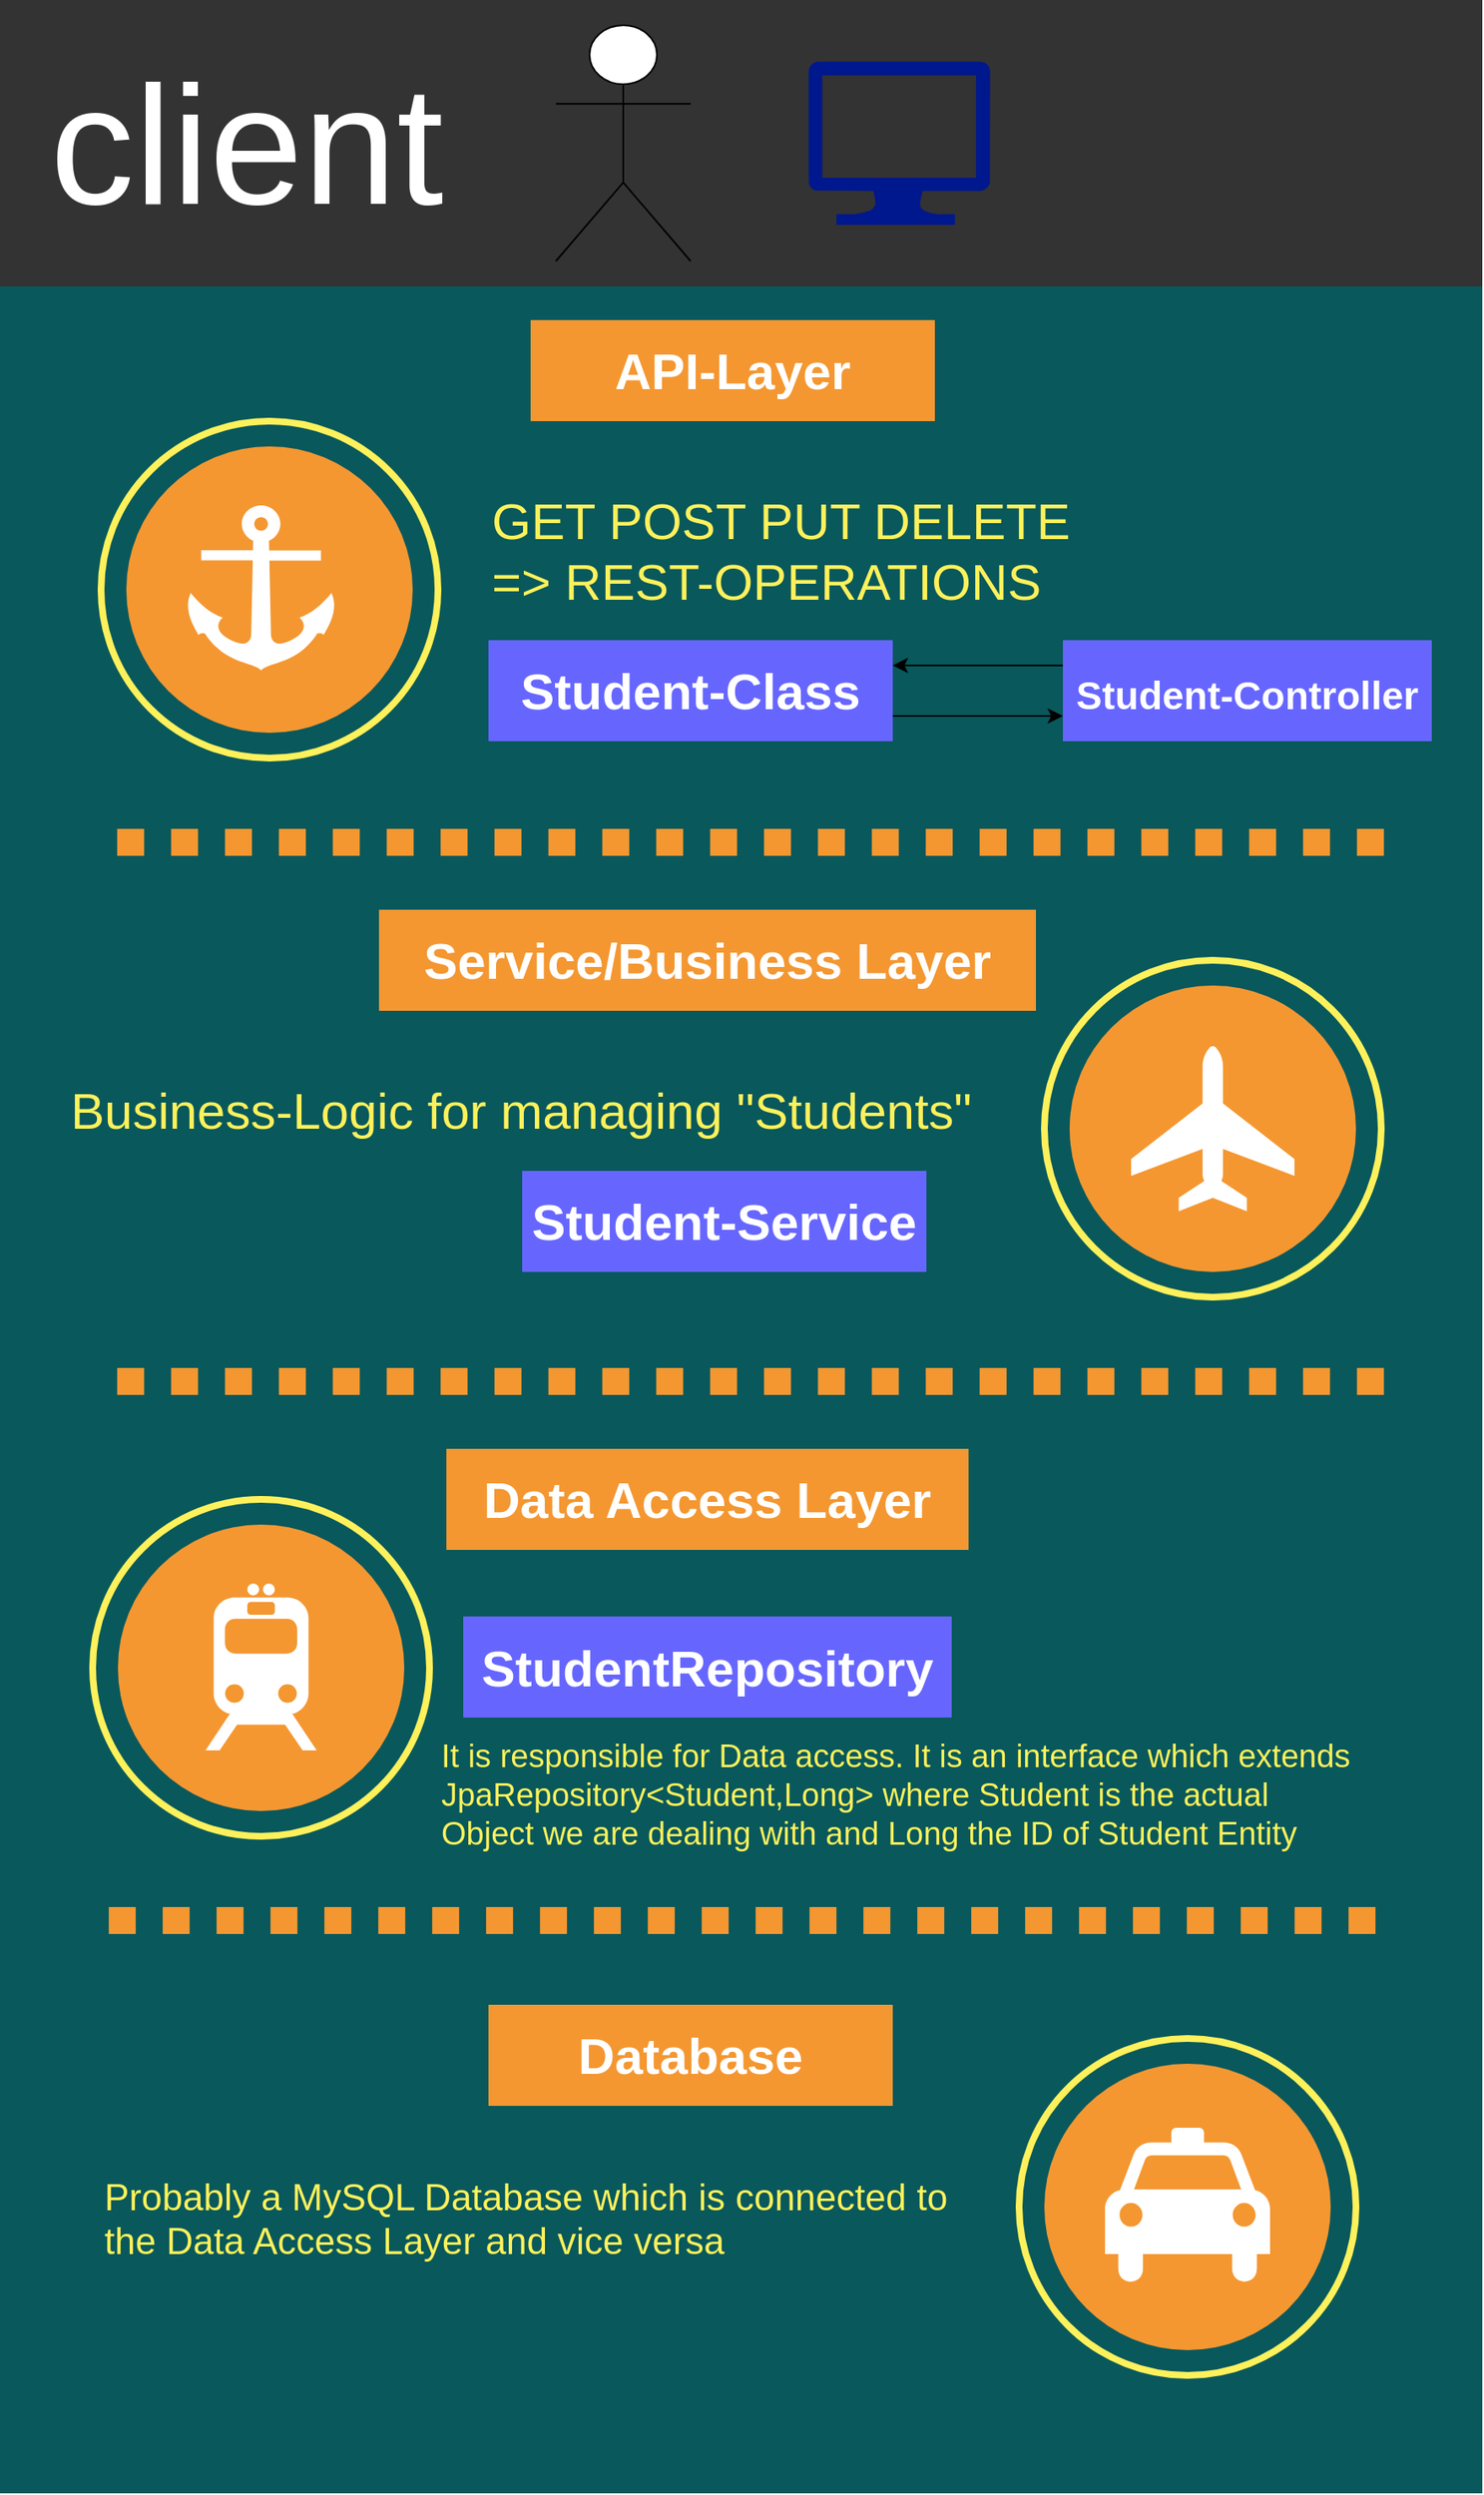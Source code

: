 <mxfile version="16.2.7" type="device"><diagram name="Page-1" id="5348f1db-0dfa-24cf-5d06-2057accb5106"><mxGraphModel dx="1422" dy="762" grid="1" gridSize="10" guides="1" tooltips="1" connect="1" arrows="1" fold="1" page="1" pageScale="1.5" pageWidth="826" pageHeight="1169" background="none" math="0" shadow="0"><root><mxCell id="0" style=";html=1;"/><mxCell id="1" style=";html=1;" parent="0"/><mxCell id="55dd390204d0f602-3" value="" style="whiteSpace=wrap;html=1;rounded=0;shadow=0;dashed=0;strokeColor=none;strokeWidth=4;fillColor=#08585C;gradientColor=none;fontFamily=Helvetica;fontSize=100;fontColor=#FFFFFF;align=center;" parent="1" vertex="1"><mxGeometry x="200" y="250" width="880" height="1310" as="geometry"/></mxCell><mxCell id="55dd390204d0f602-1" value="&amp;nbsp;client" style="whiteSpace=wrap;html=1;rounded=0;shadow=0;dashed=0;strokeColor=none;strokeWidth=4;fillColor=#333333;gradientColor=none;fontFamily=Helvetica;fontSize=100;fontColor=#FFFFFF;align=left;" parent="1" vertex="1"><mxGeometry x="200" y="80" width="880" height="170" as="geometry"/></mxCell><mxCell id="55dd390204d0f602-2" value="" style="ellipse;whiteSpace=wrap;html=1;rounded=0;shadow=0;dashed=0;strokeColor=#FEF15B;strokeWidth=4;fillColor=none;gradientColor=none;fontFamily=Helvetica;fontSize=100;fontColor=#FFFFFF;align=center;" parent="1" vertex="1"><mxGeometry x="260" y="330" width="200" height="200" as="geometry"/></mxCell><mxCell id="55dd390204d0f602-4" value="" style="ellipse;whiteSpace=wrap;html=1;rounded=0;shadow=0;dashed=0;strokeColor=none;strokeWidth=4;fillColor=#F49731;gradientColor=none;fontFamily=Helvetica;fontSize=100;fontColor=#FFFFFF;align=center;" parent="1" vertex="1"><mxGeometry x="275" y="345" width="170" height="170" as="geometry"/></mxCell><mxCell id="55dd390204d0f602-5" value="" style="endArrow=none;html=1;dashed=1;dashPattern=1 1;labelBackgroundColor=none;strokeColor=#F49731;fontFamily=Helvetica;fontSize=100;fontColor=#FFFFFF;strokeWidth=16;" parent="1" edge="1"><mxGeometry width="50" height="50" relative="1" as="geometry"><mxPoint x="269.588" y="580" as="sourcePoint"/><mxPoint x="1029" y="580" as="targetPoint"/></mxGeometry></mxCell><mxCell id="55dd390204d0f602-6" value="API-Layer" style="whiteSpace=wrap;html=1;rounded=0;shadow=0;dashed=0;strokeColor=none;strokeWidth=4;fillColor=#F49731;gradientColor=none;fontFamily=Helvetica;fontSize=30;fontColor=#FFFFFF;align=center;fontStyle=1" parent="1" vertex="1"><mxGeometry x="515" y="270" width="240" height="60" as="geometry"/></mxCell><mxCell id="55dd390204d0f602-8" value="&lt;font style=&quot;font-size: 30px&quot;&gt;GET POST PUT DELETE&amp;nbsp;&lt;br&gt;=&amp;gt; REST-OPERATIONS&amp;nbsp;&lt;br&gt;&lt;br&gt;&lt;/font&gt;" style="text;spacingTop=-5;fillColor=#ffffff;whiteSpace=wrap;html=1;align=left;fontSize=14;fontFamily=Helvetica;fillColor=none;strokeColor=none;rounded=0;shadow=0;dashed=0;fontColor=#FEF15B;" parent="1" vertex="1"><mxGeometry x="490" y="370" width="360" height="70" as="geometry"/></mxCell><mxCell id="55dd390204d0f602-9" value="" style="ellipse;whiteSpace=wrap;html=1;rounded=0;shadow=0;dashed=0;strokeColor=#FEF15B;strokeWidth=4;fillColor=none;gradientColor=none;fontFamily=Helvetica;fontSize=100;fontColor=#FFFFFF;align=center;" parent="1" vertex="1"><mxGeometry x="820" y="650" width="200" height="200" as="geometry"/></mxCell><mxCell id="55dd390204d0f602-10" value="" style="ellipse;whiteSpace=wrap;html=1;rounded=0;shadow=0;dashed=0;strokeColor=none;strokeWidth=4;fillColor=#F49731;gradientColor=none;fontFamily=Helvetica;fontSize=100;fontColor=#FFFFFF;align=center;" parent="1" vertex="1"><mxGeometry x="835" y="665" width="170" height="170" as="geometry"/></mxCell><mxCell id="55dd390204d0f602-11" value="" style="endArrow=none;html=1;dashed=1;dashPattern=1 1;labelBackgroundColor=none;strokeColor=#F49731;fontFamily=Helvetica;fontSize=100;fontColor=#FFFFFF;strokeWidth=16;" parent="1" edge="1"><mxGeometry width="50" height="50" relative="1" as="geometry"><mxPoint x="269.588" y="900" as="sourcePoint"/><mxPoint x="1029" y="900" as="targetPoint"/></mxGeometry></mxCell><mxCell id="55dd390204d0f602-12" value="Service/Business Layer" style="whiteSpace=wrap;html=1;rounded=0;shadow=0;dashed=0;strokeColor=none;strokeWidth=4;fillColor=#F49731;gradientColor=none;fontFamily=Helvetica;fontSize=30;fontColor=#FFFFFF;align=center;fontStyle=1" parent="1" vertex="1"><mxGeometry x="425" y="620" width="390" height="60" as="geometry"/></mxCell><mxCell id="55dd390204d0f602-13" value="&lt;span style=&quot;font-size: 30px&quot;&gt;Business-Logic for managing &quot;Students&quot;&lt;/span&gt;" style="text;spacingTop=-5;fillColor=#ffffff;whiteSpace=wrap;html=1;align=left;fontSize=14;fontFamily=Helvetica;fillColor=none;strokeColor=none;rounded=0;shadow=0;dashed=0;fontColor=#FEF15B;" parent="1" vertex="1"><mxGeometry x="240" y="720" width="550" height="50" as="geometry"/></mxCell><mxCell id="55dd390204d0f602-14" value="" style="ellipse;whiteSpace=wrap;html=1;rounded=0;shadow=0;dashed=0;strokeColor=#FEF15B;strokeWidth=4;fillColor=none;gradientColor=none;fontFamily=Helvetica;fontSize=100;fontColor=#FFFFFF;align=center;" parent="1" vertex="1"><mxGeometry x="255" y="970" width="200" height="200" as="geometry"/></mxCell><mxCell id="55dd390204d0f602-15" value="" style="ellipse;whiteSpace=wrap;html=1;rounded=0;shadow=0;dashed=0;strokeColor=none;strokeWidth=4;fillColor=#F49731;gradientColor=none;fontFamily=Helvetica;fontSize=100;fontColor=#FFFFFF;align=center;" parent="1" vertex="1"><mxGeometry x="270" y="985" width="170" height="170" as="geometry"/></mxCell><mxCell id="55dd390204d0f602-16" value="" style="endArrow=none;html=1;dashed=1;dashPattern=1 1;labelBackgroundColor=none;strokeColor=#F49731;fontFamily=Helvetica;fontSize=100;fontColor=#FFFFFF;strokeWidth=16;" parent="1" edge="1"><mxGeometry width="50" height="50" relative="1" as="geometry"><mxPoint x="264.588" y="1220.0" as="sourcePoint"/><mxPoint x="1024" y="1220.0" as="targetPoint"/></mxGeometry></mxCell><mxCell id="55dd390204d0f602-17" value="Data Access Layer" style="whiteSpace=wrap;html=1;rounded=0;shadow=0;dashed=0;strokeColor=none;strokeWidth=4;fillColor=#F49731;gradientColor=none;fontFamily=Helvetica;fontSize=30;fontColor=#FFFFFF;align=center;fontStyle=1" parent="1" vertex="1"><mxGeometry x="465" y="940" width="310" height="60" as="geometry"/></mxCell><mxCell id="55dd390204d0f602-19" value="" style="ellipse;whiteSpace=wrap;html=1;rounded=0;shadow=0;dashed=0;strokeColor=#FEF15B;strokeWidth=4;fillColor=none;gradientColor=none;fontFamily=Helvetica;fontSize=100;fontColor=#FFFFFF;align=center;" parent="1" vertex="1"><mxGeometry x="805" y="1290" width="200" height="200" as="geometry"/></mxCell><mxCell id="55dd390204d0f602-20" value="" style="ellipse;whiteSpace=wrap;html=1;rounded=0;shadow=0;dashed=0;strokeColor=none;strokeWidth=4;fillColor=#F49731;gradientColor=none;fontFamily=Helvetica;fontSize=100;fontColor=#FFFFFF;align=center;" parent="1" vertex="1"><mxGeometry x="820" y="1305" width="170" height="170" as="geometry"/></mxCell><mxCell id="55dd390204d0f602-22" value="Database" style="whiteSpace=wrap;html=1;rounded=0;shadow=0;dashed=0;strokeColor=none;strokeWidth=4;fillColor=#F49731;gradientColor=none;fontFamily=Helvetica;fontSize=30;fontColor=#FFFFFF;align=center;fontStyle=1" parent="1" vertex="1"><mxGeometry x="490" y="1270" width="240" height="60" as="geometry"/></mxCell><mxCell id="55dd390204d0f602-23" value="&lt;font style=&quot;font-size: 22px&quot;&gt;Probably a MySQL Database which is connected to the Data Access Layer and vice versa&lt;/font&gt;" style="text;spacingTop=-5;fillColor=#ffffff;whiteSpace=wrap;html=1;align=left;fontSize=14;fontFamily=Helvetica;fillColor=none;strokeColor=none;rounded=0;shadow=0;dashed=0;fontColor=#FEF15B;" parent="1" vertex="1"><mxGeometry x="260" y="1370" width="535" height="130" as="geometry"/></mxCell><mxCell id="55dd390204d0f602-24" value="" style="shape=mxgraph.signs.transportation.anchor_2;html=1;fillColor=#FFFFFF;strokeColor=none;verticalLabelPosition=bottom;verticalAlign=top;align=center;rounded=0;shadow=0;dashed=0;fontFamily=Helvetica;fontSize=14;fontColor=#FEF15B;" parent="1" vertex="1"><mxGeometry x="308" y="380" width="94" height="98" as="geometry"/></mxCell><mxCell id="55dd390204d0f602-25" value="" style="shape=mxgraph.signs.transportation.airplane_3;html=1;fillColor=#FFFFFF;strokeColor=none;verticalLabelPosition=bottom;verticalAlign=top;align=center;rounded=0;shadow=0;dashed=0;fontFamily=Helvetica;fontSize=14;fontColor=#FEF15B;" parent="1" vertex="1"><mxGeometry x="871.5" y="701" width="97" height="98" as="geometry"/></mxCell><mxCell id="55dd390204d0f602-26" value="" style="shape=mxgraph.signs.transportation.train_2;html=1;fillColor=#FFFFFF;strokeColor=none;verticalLabelPosition=bottom;verticalAlign=top;align=center;rounded=0;shadow=0;dashed=0;fontFamily=Helvetica;fontSize=14;fontColor=#FEF15B;" parent="1" vertex="1"><mxGeometry x="322" y="1020" width="66" height="99" as="geometry"/></mxCell><mxCell id="55dd390204d0f602-27" value="" style="shape=mxgraph.signs.transportation.taxi;html=1;fillColor=#FFFFFF;strokeColor=none;verticalLabelPosition=bottom;verticalAlign=top;align=center;rounded=0;shadow=0;dashed=0;fontFamily=Helvetica;fontSize=14;fontColor=#FEF15B;" parent="1" vertex="1"><mxGeometry x="856" y="1343" width="98" height="94" as="geometry"/></mxCell><mxCell id="rPsJpt9RjBLNvFT-dLmW-1" value="" style="shape=umlActor;verticalLabelPosition=bottom;verticalAlign=top;html=1;outlineConnect=0;" parent="1" vertex="1"><mxGeometry x="530" y="95" width="80" height="140" as="geometry"/></mxCell><mxCell id="rPsJpt9RjBLNvFT-dLmW-2" value="" style="sketch=0;aspect=fixed;pointerEvents=1;shadow=0;dashed=0;html=1;strokeColor=none;labelPosition=center;verticalLabelPosition=bottom;verticalAlign=top;align=center;fillColor=#00188D;shape=mxgraph.azure.computer" parent="1" vertex="1"><mxGeometry x="680" y="116.5" width="107.78" height="97" as="geometry"/></mxCell><mxCell id="rPsJpt9RjBLNvFT-dLmW-3" value="" style="shape=image;html=1;verticalAlign=top;verticalLabelPosition=bottom;labelBackgroundColor=#ffffff;imageAspect=0;aspect=fixed;image=https://cdn1.iconfinder.com/data/icons/unicons-line-vol-5/24/react-128.png" parent="1" vertex="1"><mxGeometry x="862" y="101" width="128" height="128" as="geometry"/></mxCell><mxCell id="rPsJpt9RjBLNvFT-dLmW-7" value="" style="edgeStyle=orthogonalEdgeStyle;rounded=0;orthogonalLoop=1;jettySize=auto;html=1;fontSize=30;strokeColor=default;entryX=0;entryY=0.75;entryDx=0;entryDy=0;exitX=1;exitY=0.75;exitDx=0;exitDy=0;" parent="1" source="rPsJpt9RjBLNvFT-dLmW-4" target="rPsJpt9RjBLNvFT-dLmW-6" edge="1"><mxGeometry relative="1" as="geometry"/></mxCell><mxCell id="rPsJpt9RjBLNvFT-dLmW-4" value="Student-Class" style="whiteSpace=wrap;html=1;rounded=0;shadow=0;dashed=0;strokeColor=none;strokeWidth=4;fillColor=#6666FF;gradientColor=none;fontFamily=Helvetica;fontSize=30;fontColor=#FFFFFF;align=center;fontStyle=1" parent="1" vertex="1"><mxGeometry x="490" y="460" width="240" height="60" as="geometry"/></mxCell><mxCell id="rPsJpt9RjBLNvFT-dLmW-5" value="Student-Service" style="whiteSpace=wrap;html=1;rounded=0;shadow=0;dashed=0;strokeColor=none;strokeWidth=4;fillColor=#6666FF;gradientColor=none;fontFamily=Helvetica;fontSize=30;fontColor=#FFFFFF;align=center;fontStyle=1" parent="1" vertex="1"><mxGeometry x="510" y="775" width="240" height="60" as="geometry"/></mxCell><mxCell id="rPsJpt9RjBLNvFT-dLmW-6" value="&lt;font style=&quot;font-size: 23px&quot;&gt;Student-Controller&lt;/font&gt;" style="whiteSpace=wrap;html=1;fontSize=30;fillColor=#6666FF;strokeColor=none;fontColor=#FFFFFF;rounded=0;shadow=0;dashed=0;strokeWidth=4;gradientColor=none;fontStyle=1;" parent="1" vertex="1"><mxGeometry x="831" y="460" width="219" height="60" as="geometry"/></mxCell><mxCell id="rPsJpt9RjBLNvFT-dLmW-8" value="" style="edgeStyle=orthogonalEdgeStyle;rounded=0;orthogonalLoop=1;jettySize=auto;html=1;fontSize=30;strokeColor=default;exitX=0;exitY=0.25;exitDx=0;exitDy=0;entryX=1;entryY=0.25;entryDx=0;entryDy=0;" parent="1" source="rPsJpt9RjBLNvFT-dLmW-6" target="rPsJpt9RjBLNvFT-dLmW-4" edge="1"><mxGeometry relative="1" as="geometry"><mxPoint x="740" y="500" as="sourcePoint"/><mxPoint x="841" y="500" as="targetPoint"/></mxGeometry></mxCell><mxCell id="VFqkwcSAdgdPELSwqPqU-2" value="StudentRepository" style="whiteSpace=wrap;html=1;rounded=0;shadow=0;dashed=0;strokeColor=none;strokeWidth=4;fillColor=#6666FF;gradientColor=none;fontFamily=Helvetica;fontSize=30;fontColor=#FFFFFF;align=center;fontStyle=1" vertex="1" parent="1"><mxGeometry x="475" y="1039.5" width="290" height="60" as="geometry"/></mxCell><mxCell id="VFqkwcSAdgdPELSwqPqU-3" value="&lt;font style=&quot;font-size: 19px&quot;&gt;It is responsible for Data access. It is an interface which extends JpaRepository&amp;lt;Student,Long&amp;gt; where Student is the actual Object we are dealing with and Long the ID of Student Entity&lt;/font&gt;" style="text;spacingTop=-5;fillColor=#ffffff;whiteSpace=wrap;html=1;align=left;fontSize=14;fontFamily=Helvetica;fillColor=none;strokeColor=none;rounded=0;shadow=0;dashed=0;fontColor=#FEF15B;" vertex="1" parent="1"><mxGeometry x="460" y="1110" width="550" height="60" as="geometry"/></mxCell></root></mxGraphModel></diagram></mxfile>
